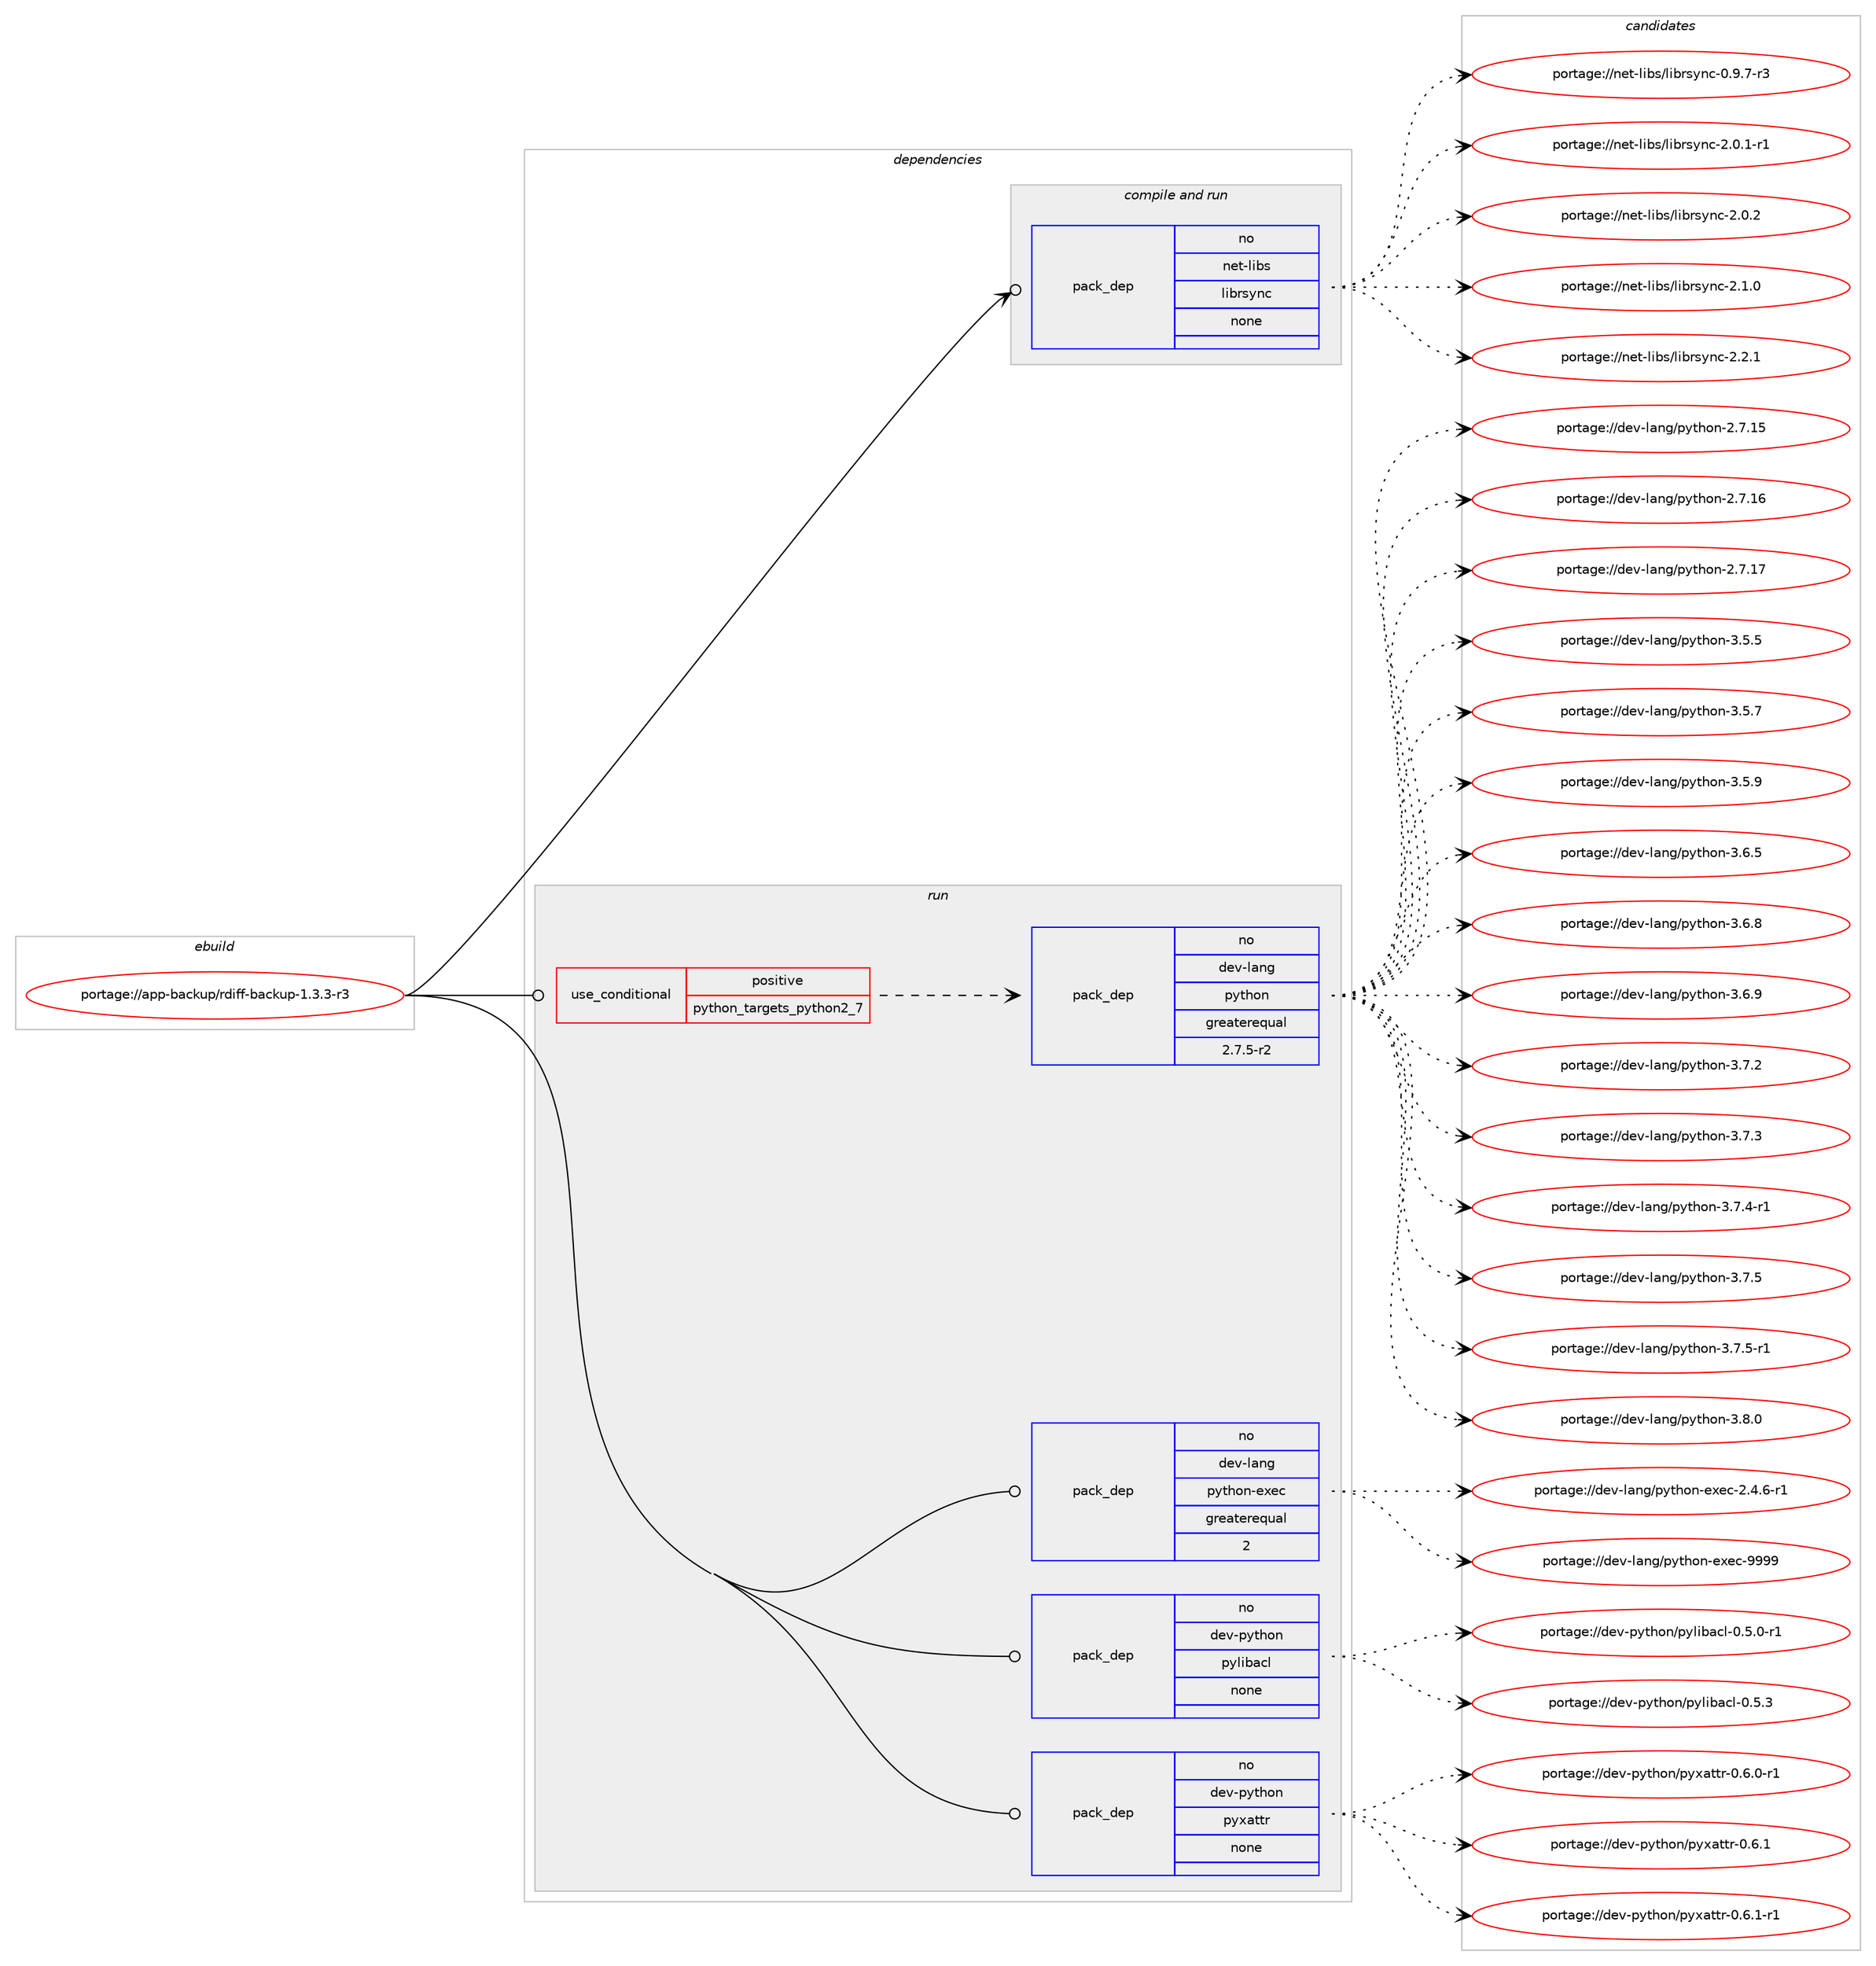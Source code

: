 digraph prolog {

# *************
# Graph options
# *************

newrank=true;
concentrate=true;
compound=true;
graph [rankdir=LR,fontname=Helvetica,fontsize=10,ranksep=1.5];#, ranksep=2.5, nodesep=0.2];
edge  [arrowhead=vee];
node  [fontname=Helvetica,fontsize=10];

# **********
# The ebuild
# **********

subgraph cluster_leftcol {
color=gray;
rank=same;
label=<<i>ebuild</i>>;
id [label="portage://app-backup/rdiff-backup-1.3.3-r3", color=red, width=4, href="../app-backup/rdiff-backup-1.3.3-r3.svg"];
}

# ****************
# The dependencies
# ****************

subgraph cluster_midcol {
color=gray;
label=<<i>dependencies</i>>;
subgraph cluster_compile {
fillcolor="#eeeeee";
style=filled;
label=<<i>compile</i>>;
}
subgraph cluster_compileandrun {
fillcolor="#eeeeee";
style=filled;
label=<<i>compile and run</i>>;
subgraph pack7720 {
dependency10823 [label=<<TABLE BORDER="0" CELLBORDER="1" CELLSPACING="0" CELLPADDING="4" WIDTH="220"><TR><TD ROWSPAN="6" CELLPADDING="30">pack_dep</TD></TR><TR><TD WIDTH="110">no</TD></TR><TR><TD>net-libs</TD></TR><TR><TD>librsync</TD></TR><TR><TD>none</TD></TR><TR><TD></TD></TR></TABLE>>, shape=none, color=blue];
}
id:e -> dependency10823:w [weight=20,style="solid",arrowhead="odotvee"];
}
subgraph cluster_run {
fillcolor="#eeeeee";
style=filled;
label=<<i>run</i>>;
subgraph cond2925 {
dependency10824 [label=<<TABLE BORDER="0" CELLBORDER="1" CELLSPACING="0" CELLPADDING="4"><TR><TD ROWSPAN="3" CELLPADDING="10">use_conditional</TD></TR><TR><TD>positive</TD></TR><TR><TD>python_targets_python2_7</TD></TR></TABLE>>, shape=none, color=red];
subgraph pack7721 {
dependency10825 [label=<<TABLE BORDER="0" CELLBORDER="1" CELLSPACING="0" CELLPADDING="4" WIDTH="220"><TR><TD ROWSPAN="6" CELLPADDING="30">pack_dep</TD></TR><TR><TD WIDTH="110">no</TD></TR><TR><TD>dev-lang</TD></TR><TR><TD>python</TD></TR><TR><TD>greaterequal</TD></TR><TR><TD>2.7.5-r2</TD></TR></TABLE>>, shape=none, color=blue];
}
dependency10824:e -> dependency10825:w [weight=20,style="dashed",arrowhead="vee"];
}
id:e -> dependency10824:w [weight=20,style="solid",arrowhead="odot"];
subgraph pack7722 {
dependency10826 [label=<<TABLE BORDER="0" CELLBORDER="1" CELLSPACING="0" CELLPADDING="4" WIDTH="220"><TR><TD ROWSPAN="6" CELLPADDING="30">pack_dep</TD></TR><TR><TD WIDTH="110">no</TD></TR><TR><TD>dev-lang</TD></TR><TR><TD>python-exec</TD></TR><TR><TD>greaterequal</TD></TR><TR><TD>2</TD></TR></TABLE>>, shape=none, color=blue];
}
id:e -> dependency10826:w [weight=20,style="solid",arrowhead="odot"];
subgraph pack7723 {
dependency10827 [label=<<TABLE BORDER="0" CELLBORDER="1" CELLSPACING="0" CELLPADDING="4" WIDTH="220"><TR><TD ROWSPAN="6" CELLPADDING="30">pack_dep</TD></TR><TR><TD WIDTH="110">no</TD></TR><TR><TD>dev-python</TD></TR><TR><TD>pylibacl</TD></TR><TR><TD>none</TD></TR><TR><TD></TD></TR></TABLE>>, shape=none, color=blue];
}
id:e -> dependency10827:w [weight=20,style="solid",arrowhead="odot"];
subgraph pack7724 {
dependency10828 [label=<<TABLE BORDER="0" CELLBORDER="1" CELLSPACING="0" CELLPADDING="4" WIDTH="220"><TR><TD ROWSPAN="6" CELLPADDING="30">pack_dep</TD></TR><TR><TD WIDTH="110">no</TD></TR><TR><TD>dev-python</TD></TR><TR><TD>pyxattr</TD></TR><TR><TD>none</TD></TR><TR><TD></TD></TR></TABLE>>, shape=none, color=blue];
}
id:e -> dependency10828:w [weight=20,style="solid",arrowhead="odot"];
}
}

# **************
# The candidates
# **************

subgraph cluster_choices {
rank=same;
color=gray;
label=<<i>candidates</i>>;

subgraph choice7720 {
color=black;
nodesep=1;
choiceportage11010111645108105981154710810598114115121110994548465746554511451 [label="portage://net-libs/librsync-0.9.7-r3", color=red, width=4,href="../net-libs/librsync-0.9.7-r3.svg"];
choiceportage11010111645108105981154710810598114115121110994550464846494511449 [label="portage://net-libs/librsync-2.0.1-r1", color=red, width=4,href="../net-libs/librsync-2.0.1-r1.svg"];
choiceportage1101011164510810598115471081059811411512111099455046484650 [label="portage://net-libs/librsync-2.0.2", color=red, width=4,href="../net-libs/librsync-2.0.2.svg"];
choiceportage1101011164510810598115471081059811411512111099455046494648 [label="portage://net-libs/librsync-2.1.0", color=red, width=4,href="../net-libs/librsync-2.1.0.svg"];
choiceportage1101011164510810598115471081059811411512111099455046504649 [label="portage://net-libs/librsync-2.2.1", color=red, width=4,href="../net-libs/librsync-2.2.1.svg"];
dependency10823:e -> choiceportage11010111645108105981154710810598114115121110994548465746554511451:w [style=dotted,weight="100"];
dependency10823:e -> choiceportage11010111645108105981154710810598114115121110994550464846494511449:w [style=dotted,weight="100"];
dependency10823:e -> choiceportage1101011164510810598115471081059811411512111099455046484650:w [style=dotted,weight="100"];
dependency10823:e -> choiceportage1101011164510810598115471081059811411512111099455046494648:w [style=dotted,weight="100"];
dependency10823:e -> choiceportage1101011164510810598115471081059811411512111099455046504649:w [style=dotted,weight="100"];
}
subgraph choice7721 {
color=black;
nodesep=1;
choiceportage10010111845108971101034711212111610411111045504655464953 [label="portage://dev-lang/python-2.7.15", color=red, width=4,href="../dev-lang/python-2.7.15.svg"];
choiceportage10010111845108971101034711212111610411111045504655464954 [label="portage://dev-lang/python-2.7.16", color=red, width=4,href="../dev-lang/python-2.7.16.svg"];
choiceportage10010111845108971101034711212111610411111045504655464955 [label="portage://dev-lang/python-2.7.17", color=red, width=4,href="../dev-lang/python-2.7.17.svg"];
choiceportage100101118451089711010347112121116104111110455146534653 [label="portage://dev-lang/python-3.5.5", color=red, width=4,href="../dev-lang/python-3.5.5.svg"];
choiceportage100101118451089711010347112121116104111110455146534655 [label="portage://dev-lang/python-3.5.7", color=red, width=4,href="../dev-lang/python-3.5.7.svg"];
choiceportage100101118451089711010347112121116104111110455146534657 [label="portage://dev-lang/python-3.5.9", color=red, width=4,href="../dev-lang/python-3.5.9.svg"];
choiceportage100101118451089711010347112121116104111110455146544653 [label="portage://dev-lang/python-3.6.5", color=red, width=4,href="../dev-lang/python-3.6.5.svg"];
choiceportage100101118451089711010347112121116104111110455146544656 [label="portage://dev-lang/python-3.6.8", color=red, width=4,href="../dev-lang/python-3.6.8.svg"];
choiceportage100101118451089711010347112121116104111110455146544657 [label="portage://dev-lang/python-3.6.9", color=red, width=4,href="../dev-lang/python-3.6.9.svg"];
choiceportage100101118451089711010347112121116104111110455146554650 [label="portage://dev-lang/python-3.7.2", color=red, width=4,href="../dev-lang/python-3.7.2.svg"];
choiceportage100101118451089711010347112121116104111110455146554651 [label="portage://dev-lang/python-3.7.3", color=red, width=4,href="../dev-lang/python-3.7.3.svg"];
choiceportage1001011184510897110103471121211161041111104551465546524511449 [label="portage://dev-lang/python-3.7.4-r1", color=red, width=4,href="../dev-lang/python-3.7.4-r1.svg"];
choiceportage100101118451089711010347112121116104111110455146554653 [label="portage://dev-lang/python-3.7.5", color=red, width=4,href="../dev-lang/python-3.7.5.svg"];
choiceportage1001011184510897110103471121211161041111104551465546534511449 [label="portage://dev-lang/python-3.7.5-r1", color=red, width=4,href="../dev-lang/python-3.7.5-r1.svg"];
choiceportage100101118451089711010347112121116104111110455146564648 [label="portage://dev-lang/python-3.8.0", color=red, width=4,href="../dev-lang/python-3.8.0.svg"];
dependency10825:e -> choiceportage10010111845108971101034711212111610411111045504655464953:w [style=dotted,weight="100"];
dependency10825:e -> choiceportage10010111845108971101034711212111610411111045504655464954:w [style=dotted,weight="100"];
dependency10825:e -> choiceportage10010111845108971101034711212111610411111045504655464955:w [style=dotted,weight="100"];
dependency10825:e -> choiceportage100101118451089711010347112121116104111110455146534653:w [style=dotted,weight="100"];
dependency10825:e -> choiceportage100101118451089711010347112121116104111110455146534655:w [style=dotted,weight="100"];
dependency10825:e -> choiceportage100101118451089711010347112121116104111110455146534657:w [style=dotted,weight="100"];
dependency10825:e -> choiceportage100101118451089711010347112121116104111110455146544653:w [style=dotted,weight="100"];
dependency10825:e -> choiceportage100101118451089711010347112121116104111110455146544656:w [style=dotted,weight="100"];
dependency10825:e -> choiceportage100101118451089711010347112121116104111110455146544657:w [style=dotted,weight="100"];
dependency10825:e -> choiceportage100101118451089711010347112121116104111110455146554650:w [style=dotted,weight="100"];
dependency10825:e -> choiceportage100101118451089711010347112121116104111110455146554651:w [style=dotted,weight="100"];
dependency10825:e -> choiceportage1001011184510897110103471121211161041111104551465546524511449:w [style=dotted,weight="100"];
dependency10825:e -> choiceportage100101118451089711010347112121116104111110455146554653:w [style=dotted,weight="100"];
dependency10825:e -> choiceportage1001011184510897110103471121211161041111104551465546534511449:w [style=dotted,weight="100"];
dependency10825:e -> choiceportage100101118451089711010347112121116104111110455146564648:w [style=dotted,weight="100"];
}
subgraph choice7722 {
color=black;
nodesep=1;
choiceportage10010111845108971101034711212111610411111045101120101994550465246544511449 [label="portage://dev-lang/python-exec-2.4.6-r1", color=red, width=4,href="../dev-lang/python-exec-2.4.6-r1.svg"];
choiceportage10010111845108971101034711212111610411111045101120101994557575757 [label="portage://dev-lang/python-exec-9999", color=red, width=4,href="../dev-lang/python-exec-9999.svg"];
dependency10826:e -> choiceportage10010111845108971101034711212111610411111045101120101994550465246544511449:w [style=dotted,weight="100"];
dependency10826:e -> choiceportage10010111845108971101034711212111610411111045101120101994557575757:w [style=dotted,weight="100"];
}
subgraph choice7723 {
color=black;
nodesep=1;
choiceportage10010111845112121116104111110471121211081059897991084548465346484511449 [label="portage://dev-python/pylibacl-0.5.0-r1", color=red, width=4,href="../dev-python/pylibacl-0.5.0-r1.svg"];
choiceportage1001011184511212111610411111047112121108105989799108454846534651 [label="portage://dev-python/pylibacl-0.5.3", color=red, width=4,href="../dev-python/pylibacl-0.5.3.svg"];
dependency10827:e -> choiceportage10010111845112121116104111110471121211081059897991084548465346484511449:w [style=dotted,weight="100"];
dependency10827:e -> choiceportage1001011184511212111610411111047112121108105989799108454846534651:w [style=dotted,weight="100"];
}
subgraph choice7724 {
color=black;
nodesep=1;
choiceportage1001011184511212111610411111047112121120971161161144548465446484511449 [label="portage://dev-python/pyxattr-0.6.0-r1", color=red, width=4,href="../dev-python/pyxattr-0.6.0-r1.svg"];
choiceportage100101118451121211161041111104711212112097116116114454846544649 [label="portage://dev-python/pyxattr-0.6.1", color=red, width=4,href="../dev-python/pyxattr-0.6.1.svg"];
choiceportage1001011184511212111610411111047112121120971161161144548465446494511449 [label="portage://dev-python/pyxattr-0.6.1-r1", color=red, width=4,href="../dev-python/pyxattr-0.6.1-r1.svg"];
dependency10828:e -> choiceportage1001011184511212111610411111047112121120971161161144548465446484511449:w [style=dotted,weight="100"];
dependency10828:e -> choiceportage100101118451121211161041111104711212112097116116114454846544649:w [style=dotted,weight="100"];
dependency10828:e -> choiceportage1001011184511212111610411111047112121120971161161144548465446494511449:w [style=dotted,weight="100"];
}
}

}
